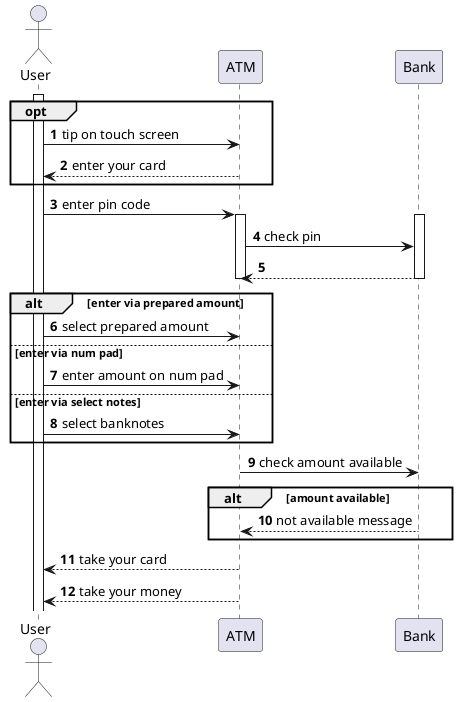 @startuml



autonumber

actor User

activate User

opt

User -> ATM: tip on touch screen
User <-- ATM: enter your card

end

User -> ATM: enter pin code

activate ATM
activate Bank
ATM -> Bank: check pin
ATM <-- Bank
deactivate Bank
deactivate ATM

'activate ATM
alt enter via prepared amount
User -> ATM: select prepared amount
else enter via num pad
User -> ATM: enter amount on num pad
else enter via select notes
User -> ATM: select banknotes
end

activate ATM
activate Bank
ATM -> Bank: check amount available

alt amount available
ATM <-- Bank: not available message
end
deactivate Bank


User <-- ATM: take your card
User <-- ATM: take your money

deactivate ATM




@enduml